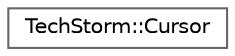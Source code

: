 digraph "Graphical Class Hierarchy"
{
 // LATEX_PDF_SIZE
  bgcolor="transparent";
  edge [fontname=Helvetica,fontsize=10,labelfontname=Helvetica,labelfontsize=10];
  node [fontname=Helvetica,fontsize=10,shape=box,height=0.2,width=0.4];
  rankdir="LR";
  Node0 [id="Node000000",label="TechStorm::Cursor",height=0.2,width=0.4,color="grey40", fillcolor="white", style="filled",URL="$class_tech_storm_1_1_cursor.html",tooltip=" "];
}
